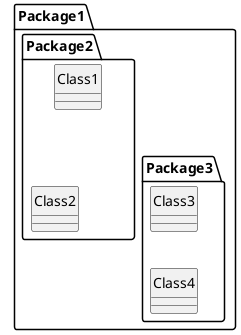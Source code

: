 {
  "sha1": "o3q8i6uewxi7h0qcxzub52eh9upjnsv",
  "insertion": {
    "when": "2024-06-04T17:28:39.349Z",
    "url": "https://forum.plantuml.net/12685/smetana-doesnt-allow-hide-in-connections?show=12693#c12693",
    "user": "plantuml@gmail.com"
  }
}
@startuml
skinparam linetype polyline
hide circle
hide stereotype
!pragma layout smetana

package Package1 {
  package Package2 {
    class Class1 {
    }
    class Class2 {
  }
  }
  
  package Package3 {
    class Class3 {
    }

    class Class4 {
    }
    Class3 -down[hidden]- Class4
    Class1 -right[hidden]- Class3: "                      "
    Class1 -down[hidden]- Class2: "                      "
    Class2 -right[hidden]- Class3: "              "
  }  
}
@enduml
